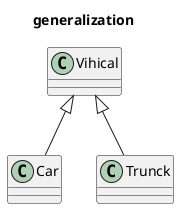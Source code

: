 @startuml

title generalization

class Vihical
class Car
class Trunck

Vihical <|-- Car
Vihical <|-- Trunck

@enduml